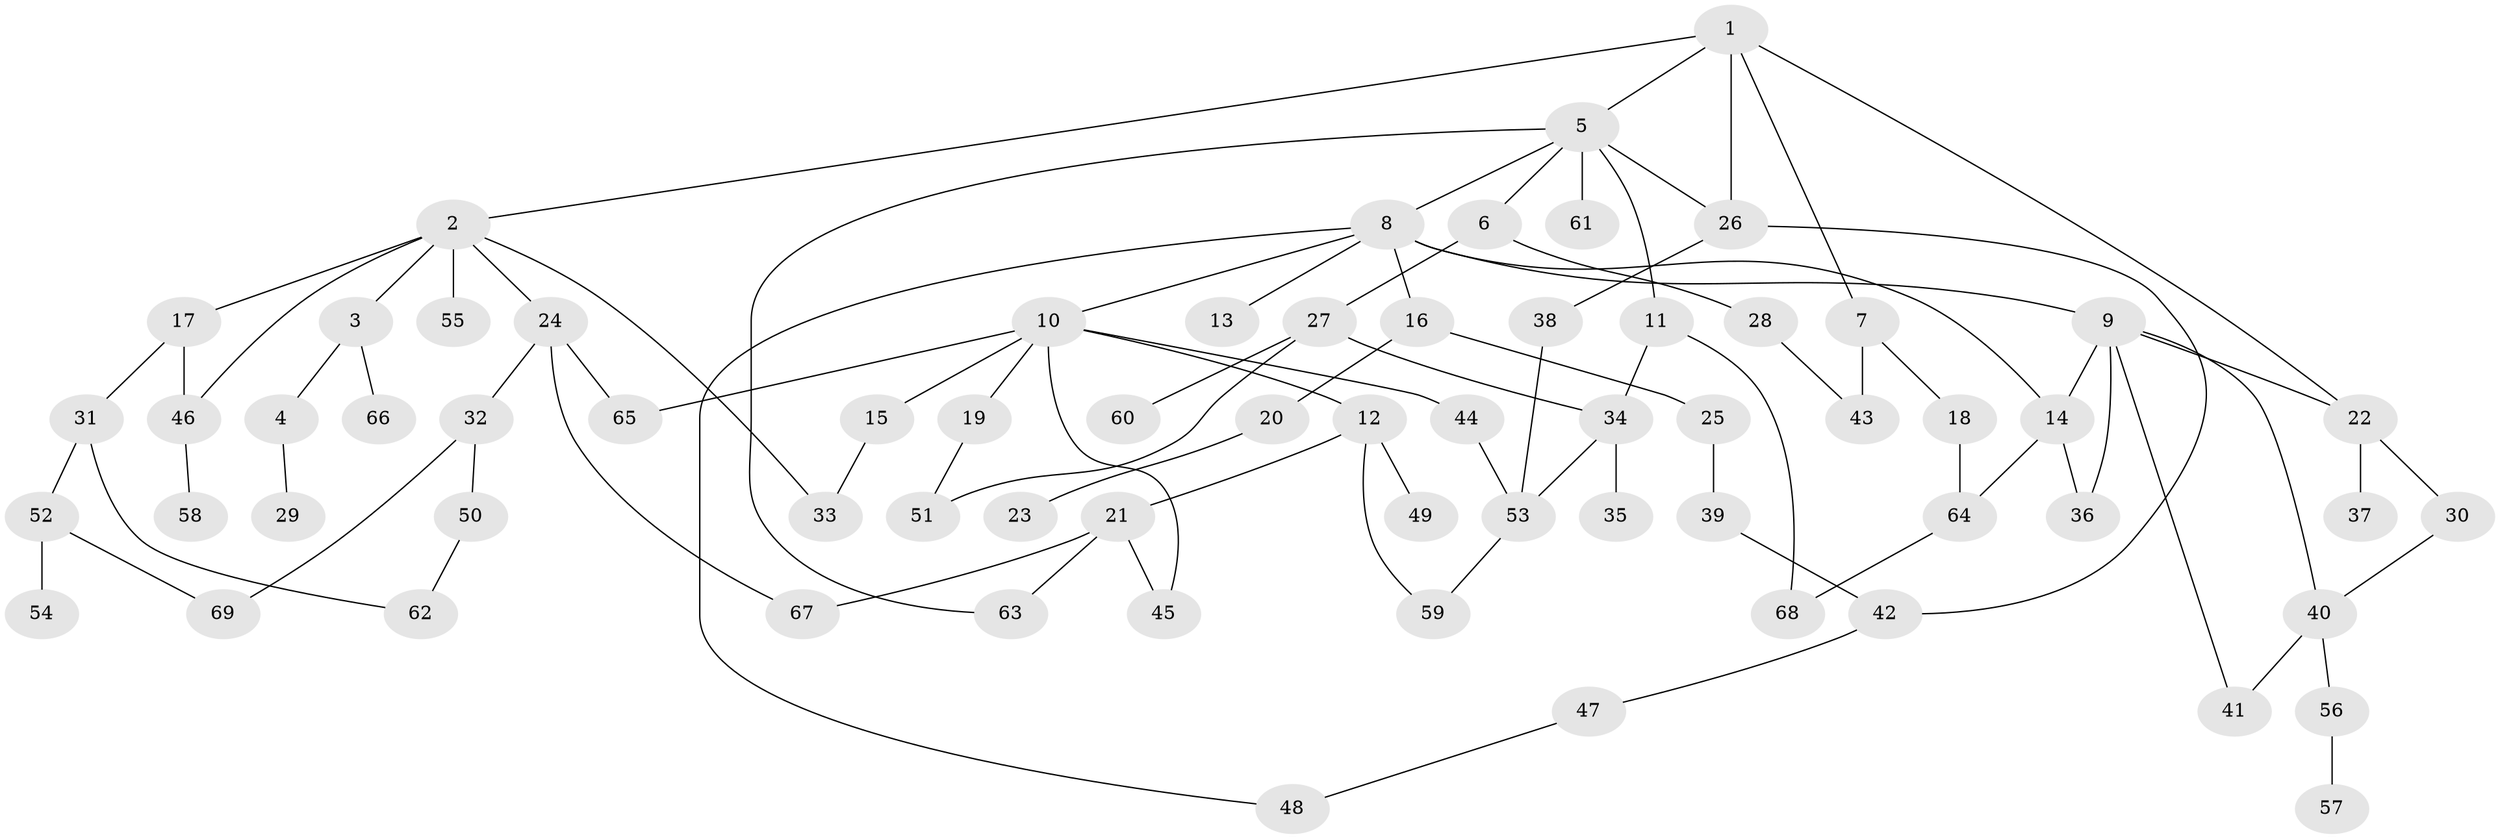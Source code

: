 // coarse degree distribution, {9: 0.047619047619047616, 7: 0.023809523809523808, 3: 0.23809523809523808, 1: 0.23809523809523808, 8: 0.023809523809523808, 6: 0.023809523809523808, 5: 0.023809523809523808, 2: 0.2857142857142857, 4: 0.09523809523809523}
// Generated by graph-tools (version 1.1) at 2025/23/03/03/25 07:23:33]
// undirected, 69 vertices, 92 edges
graph export_dot {
graph [start="1"]
  node [color=gray90,style=filled];
  1;
  2;
  3;
  4;
  5;
  6;
  7;
  8;
  9;
  10;
  11;
  12;
  13;
  14;
  15;
  16;
  17;
  18;
  19;
  20;
  21;
  22;
  23;
  24;
  25;
  26;
  27;
  28;
  29;
  30;
  31;
  32;
  33;
  34;
  35;
  36;
  37;
  38;
  39;
  40;
  41;
  42;
  43;
  44;
  45;
  46;
  47;
  48;
  49;
  50;
  51;
  52;
  53;
  54;
  55;
  56;
  57;
  58;
  59;
  60;
  61;
  62;
  63;
  64;
  65;
  66;
  67;
  68;
  69;
  1 -- 2;
  1 -- 5;
  1 -- 7;
  1 -- 22;
  1 -- 26;
  2 -- 3;
  2 -- 17;
  2 -- 24;
  2 -- 55;
  2 -- 33;
  2 -- 46;
  3 -- 4;
  3 -- 66;
  4 -- 29;
  5 -- 6;
  5 -- 8;
  5 -- 11;
  5 -- 61;
  5 -- 26;
  5 -- 63;
  6 -- 27;
  6 -- 28;
  7 -- 18;
  7 -- 43;
  8 -- 9;
  8 -- 10;
  8 -- 13;
  8 -- 16;
  8 -- 48;
  8 -- 14;
  9 -- 14;
  9 -- 40;
  9 -- 36;
  9 -- 22;
  9 -- 41;
  10 -- 12;
  10 -- 15;
  10 -- 19;
  10 -- 44;
  10 -- 45;
  10 -- 65;
  11 -- 68;
  11 -- 34;
  12 -- 21;
  12 -- 49;
  12 -- 59;
  14 -- 36;
  14 -- 64;
  15 -- 33;
  16 -- 20;
  16 -- 25;
  17 -- 31;
  17 -- 46;
  18 -- 64;
  19 -- 51;
  20 -- 23;
  21 -- 63;
  21 -- 67;
  21 -- 45;
  22 -- 30;
  22 -- 37;
  24 -- 32;
  24 -- 65;
  24 -- 67;
  25 -- 39;
  26 -- 38;
  26 -- 42;
  27 -- 34;
  27 -- 60;
  27 -- 51;
  28 -- 43;
  30 -- 40;
  31 -- 52;
  31 -- 62;
  32 -- 50;
  32 -- 69;
  34 -- 35;
  34 -- 53;
  38 -- 53;
  39 -- 42;
  40 -- 41;
  40 -- 56;
  42 -- 47;
  44 -- 53;
  46 -- 58;
  47 -- 48;
  50 -- 62;
  52 -- 54;
  52 -- 69;
  53 -- 59;
  56 -- 57;
  64 -- 68;
}
